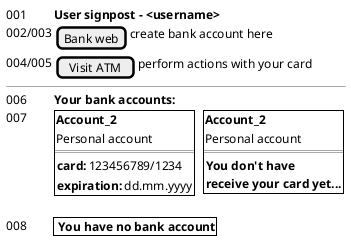@startuml
salt
{
  001 | <b>User signpost - <username>

  002/003 | {[Bank web] | create bank account here}
  004/005 | {[Visit ATM] | perform actions with your card}

  --|--

  006 | <b>Your bank accounts:
  007 | {
          {+
            <b>Account_2
            Personal account
            ==
            {<b>card: | 123456789/1234}
            {<b>expiration: | dd.mm.yyyy}
          } | {  . } |
          {+
            <b>Account_2
            Personal account
            ==
            {<b>You don't have
            <b>receive your card yet...}
          }
        }
  . | .
  008 | {+<b> You have no bank account}
}

@enduml